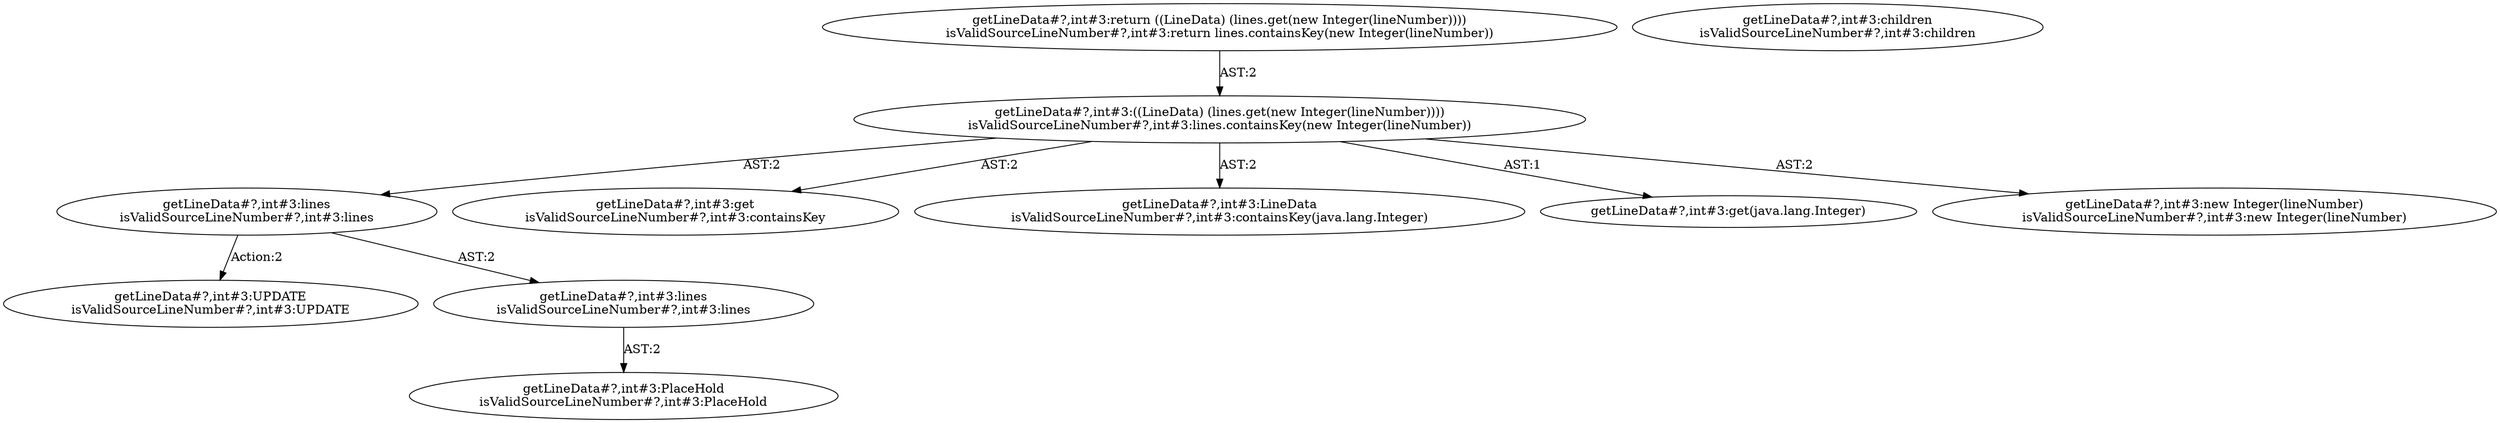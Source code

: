 digraph "Pattern" {
0 [label="getLineData#?,int#3:UPDATE
isValidSourceLineNumber#?,int#3:UPDATE" shape=ellipse]
1 [label="getLineData#?,int#3:lines
isValidSourceLineNumber#?,int#3:lines" shape=ellipse]
2 [label="getLineData#?,int#3:((LineData) (lines.get(new Integer(lineNumber))))
isValidSourceLineNumber#?,int#3:lines.containsKey(new Integer(lineNumber))" shape=ellipse]
3 [label="getLineData#?,int#3:return ((LineData) (lines.get(new Integer(lineNumber))))
isValidSourceLineNumber#?,int#3:return lines.containsKey(new Integer(lineNumber))" shape=ellipse]
4 [label="getLineData#?,int#3:get
isValidSourceLineNumber#?,int#3:containsKey" shape=ellipse]
5 [label="getLineData#?,int#3:LineData
isValidSourceLineNumber#?,int#3:containsKey(java.lang.Integer)" shape=ellipse]
6 [label="getLineData#?,int#3:get(java.lang.Integer)" shape=ellipse]
7 [label="getLineData#?,int#3:new Integer(lineNumber)
isValidSourceLineNumber#?,int#3:new Integer(lineNumber)" shape=ellipse]
8 [label="getLineData#?,int#3:lines
isValidSourceLineNumber#?,int#3:lines" shape=ellipse]
9 [label="getLineData#?,int#3:PlaceHold
isValidSourceLineNumber#?,int#3:PlaceHold" shape=ellipse]
10 [label="getLineData#?,int#3:children
isValidSourceLineNumber#?,int#3:children" shape=ellipse]
1 -> 0 [label="Action:2"];
1 -> 8 [label="AST:2"];
2 -> 1 [label="AST:2"];
2 -> 4 [label="AST:2"];
2 -> 5 [label="AST:2"];
2 -> 6 [label="AST:1"];
2 -> 7 [label="AST:2"];
3 -> 2 [label="AST:2"];
8 -> 9 [label="AST:2"];
}